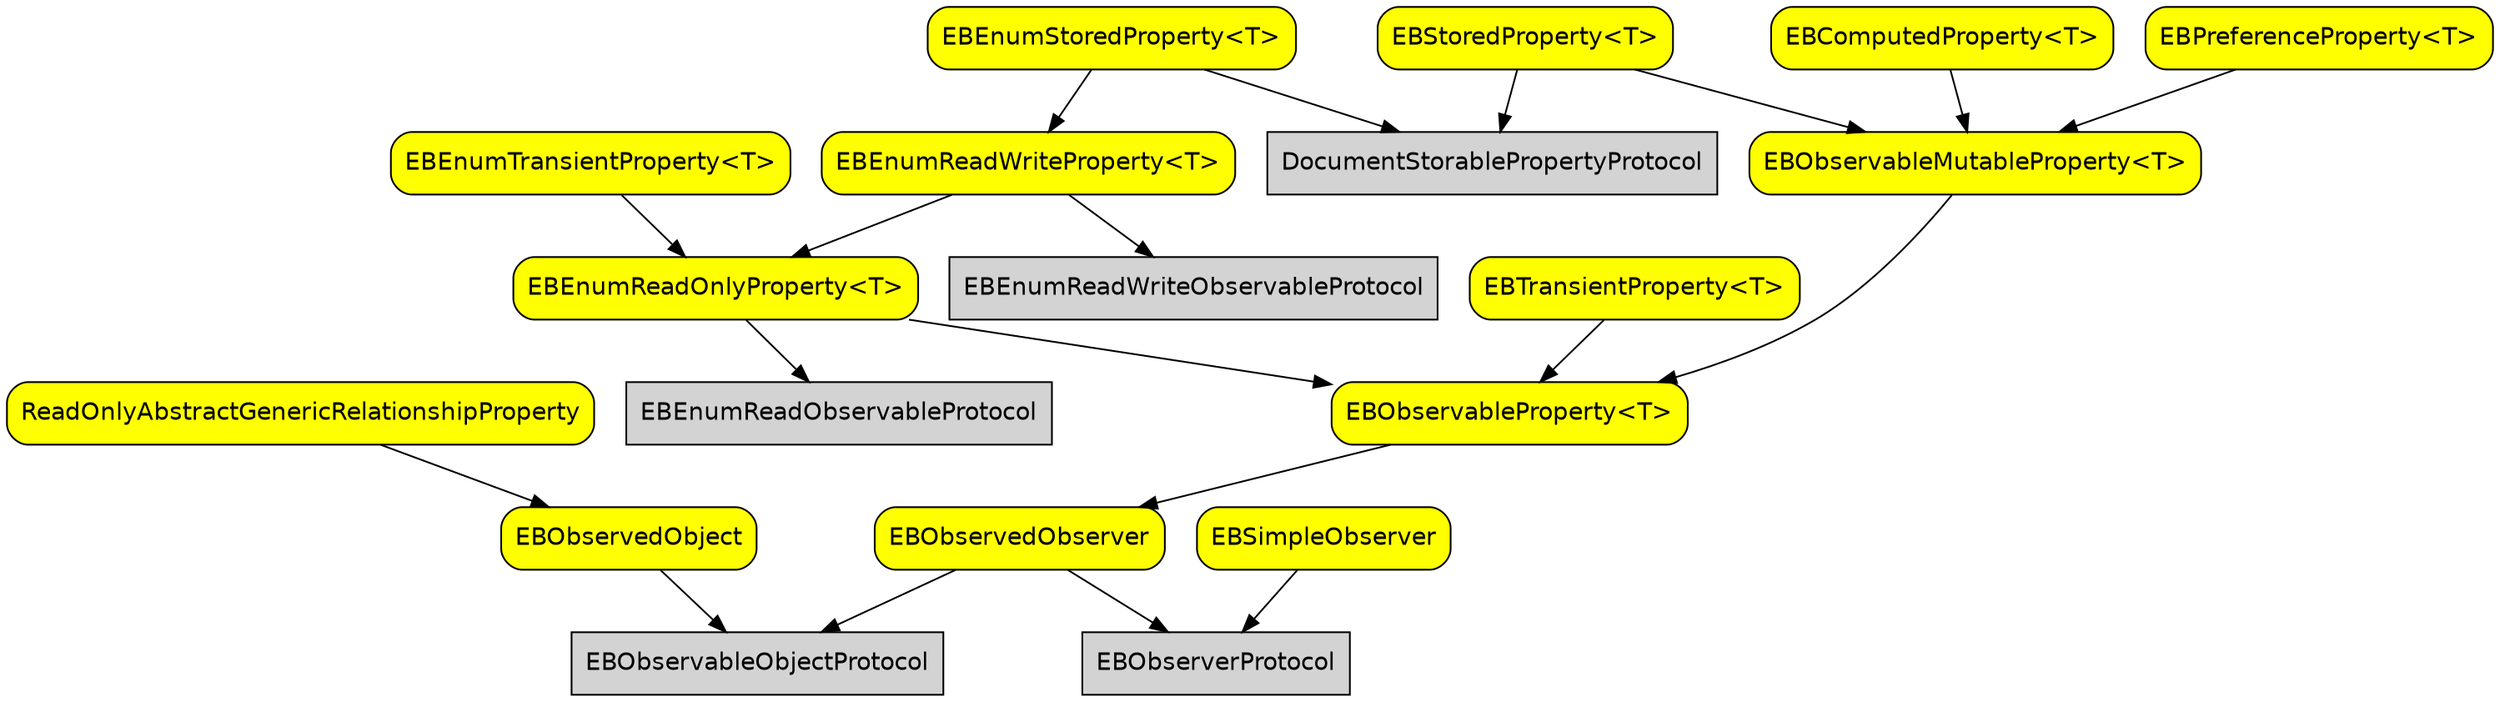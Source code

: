 digraph G {

  node [shape=box fontname=helvetica fillcolor=lightgray style=filled] ;

  EBObservableObjectProtocol ;
  EBObserverProtocol ;
  DocumentStorablePropertyProtocol ;
  EBEnumReadObservableProtocol;
  EBEnumReadWriteObservableProtocol;

  node [shape=box fontname=helvetica style="rounded,filled" fillcolor=yellow] ;

  EBObservedObject -> EBObservableObjectProtocol ;
  EBObservedObserver -> EBObservableObjectProtocol ;
  EBObservedObserver -> EBObserverProtocol ;
  EBSimpleObserver -> EBObserverProtocol ;
  "EBObservableProperty<T>" -> EBObservedObserver ;
  ReadOnlyAbstractGenericRelationshipProperty -> EBObservedObject ;
  "EBTransientProperty<T>" -> "EBObservableProperty<T>" ;
  "EBEnumReadOnlyProperty<T>" -> "EBObservableProperty<T>" ;
  "EBEnumReadOnlyProperty<T>" -> EBEnumReadObservableProtocol ;
  "EBObservableMutableProperty<T>" -> "EBObservableProperty<T>" ;
  "EBComputedProperty<T>" -> "EBObservableMutableProperty<T>" ;
  "EBPreferenceProperty<T>" -> "EBObservableMutableProperty<T>" ;
  "EBStoredProperty<T>" -> "EBObservableMutableProperty<T>" ;
  "EBStoredProperty<T>" -> DocumentStorablePropertyProtocol ;
  "EBEnumReadWriteProperty<T>" -> "EBEnumReadOnlyProperty<T>" ;
  "EBEnumReadWriteProperty<T>" -> EBEnumReadWriteObservableProtocol ;
  "EBEnumTransientProperty<T>" -> "EBEnumReadOnlyProperty<T>" ;
  "EBEnumStoredProperty<T>" -> "EBEnumReadWriteProperty<T>" ;
  "EBEnumStoredProperty<T>" -> DocumentStorablePropertyProtocol ;
 }
